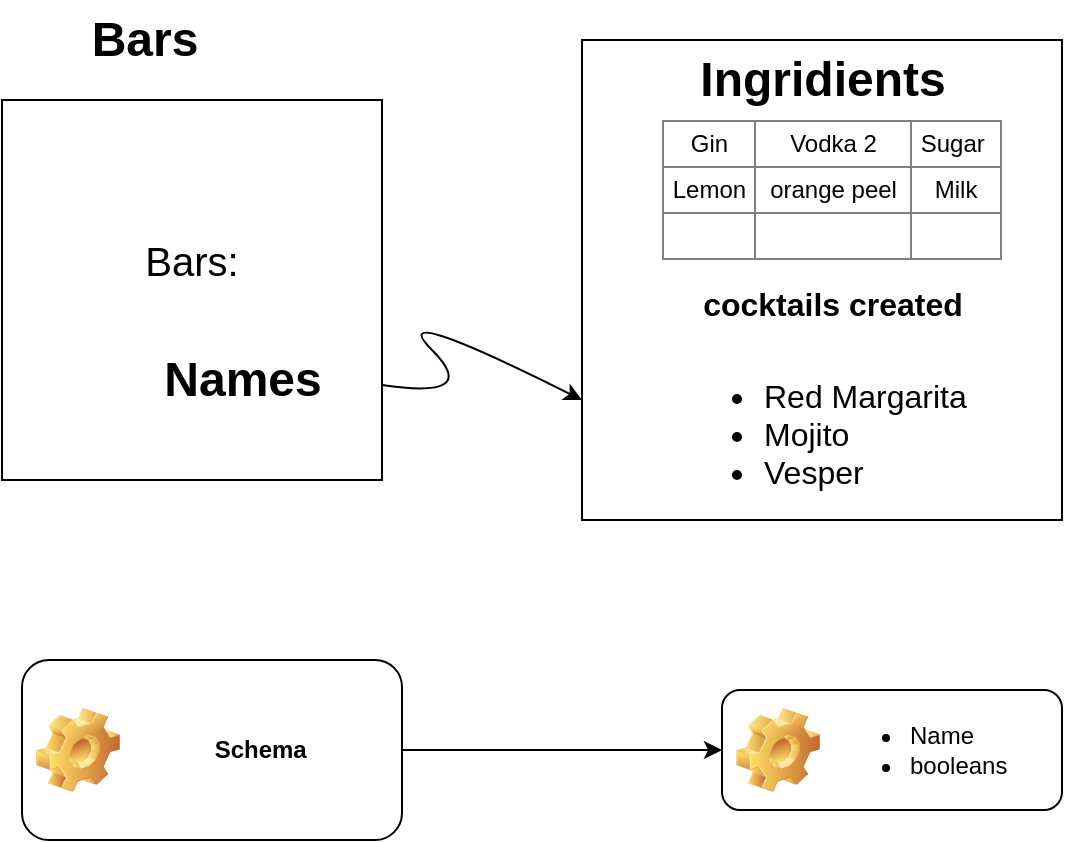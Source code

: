 <mxfile version="13.1.3">
    <diagram id="6hGFLwfOUW9BJ-s0fimq" name="Page-1">
        <mxGraphModel dx="671" dy="526" grid="1" gridSize="10" guides="1" tooltips="1" connect="1" arrows="1" fold="1" page="1" pageScale="1" pageWidth="827" pageHeight="1169" math="0" shadow="0">
            <root>
                <mxCell id="0"/>
                <mxCell id="1" parent="0"/>
                <mxCell id="2" value="&lt;font style=&quot;font-size: 20px&quot;&gt;Bars:&lt;/font&gt;&lt;br&gt;&lt;br&gt;&lt;br&gt;" style="whiteSpace=wrap;html=1;aspect=fixed;" vertex="1" parent="1">
                    <mxGeometry x="30" y="80" width="190" height="190" as="geometry"/>
                </mxCell>
                <mxCell id="3" value="" style="curved=1;endArrow=classic;html=1;exitX=1;exitY=0.75;exitDx=0;exitDy=0;entryX=0;entryY=0.75;entryDx=0;entryDy=0;" edge="1" parent="1" source="2" target="4">
                    <mxGeometry width="50" height="50" relative="1" as="geometry">
                        <mxPoint x="220" y="230" as="sourcePoint"/>
                        <mxPoint x="290" y="190" as="targetPoint"/>
                        <Array as="points">
                            <mxPoint x="270" y="230"/>
                            <mxPoint x="220" y="180"/>
                        </Array>
                    </mxGeometry>
                </mxCell>
                <mxCell id="4" value="" style="whiteSpace=wrap;html=1;aspect=fixed;" vertex="1" parent="1">
                    <mxGeometry x="320" y="50" width="240" height="240" as="geometry"/>
                </mxCell>
                <mxCell id="5" value="Bars" style="text;strokeColor=none;fillColor=none;html=1;fontSize=24;fontStyle=1;verticalAlign=middle;align=center;" vertex="1" parent="1">
                    <mxGeometry x="51" y="30" width="100" height="40" as="geometry"/>
                </mxCell>
                <mxCell id="6" value="&lt;table border=&quot;1&quot; width=&quot;100%&quot; style=&quot;width: 100% ; height: 100% ; border-collapse: collapse&quot;&gt;&lt;tbody&gt;&lt;tr&gt;&lt;td align=&quot;center&quot;&gt;Gin&lt;/td&gt;&lt;td align=&quot;center&quot;&gt;Vodka 2&lt;/td&gt;&lt;td align=&quot;center&quot;&gt;Sugar&amp;nbsp;&lt;/td&gt;&lt;/tr&gt;&lt;tr&gt;&lt;td align=&quot;center&quot;&gt;Lemon&lt;/td&gt;&lt;td align=&quot;center&quot;&gt;orange peel&lt;/td&gt;&lt;td align=&quot;center&quot;&gt;Milk&lt;br&gt;&lt;/td&gt;&lt;/tr&gt;&lt;tr&gt;&lt;td align=&quot;center&quot;&gt;&lt;br&gt;&lt;/td&gt;&lt;td align=&quot;center&quot;&gt;&lt;/td&gt;&lt;td align=&quot;center&quot;&gt;&lt;/td&gt;&lt;/tr&gt;&lt;/tbody&gt;&lt;/table&gt;" style="text;html=1;strokeColor=none;fillColor=none;overflow=fill;" vertex="1" parent="1">
                    <mxGeometry x="360" y="90" width="170" height="70" as="geometry"/>
                </mxCell>
                <mxCell id="7" value="Ingridients&lt;br&gt;" style="text;strokeColor=none;fillColor=none;html=1;fontSize=24;fontStyle=1;verticalAlign=middle;align=center;" vertex="1" parent="1">
                    <mxGeometry x="370" y="50" width="140" height="40" as="geometry"/>
                </mxCell>
                <mxCell id="8" value="&lt;font style=&quot;font-size: 16px&quot;&gt;cocktails created&lt;br&gt;&lt;/font&gt;" style="text;strokeColor=none;fillColor=none;html=1;fontSize=24;fontStyle=1;verticalAlign=middle;align=center;" vertex="1" parent="1">
                    <mxGeometry x="380" y="160" width="130" height="40" as="geometry"/>
                </mxCell>
                <mxCell id="9" value="Names" style="text;strokeColor=none;fillColor=none;html=1;fontSize=24;fontStyle=1;verticalAlign=middle;align=center;" vertex="1" parent="1">
                    <mxGeometry x="100" y="200" width="100" height="40" as="geometry"/>
                </mxCell>
                <mxCell id="11" value="&lt;ul style=&quot;font-size: 16px&quot;&gt;&lt;li&gt;Red Margarita&amp;nbsp;&lt;/li&gt;&lt;li&gt;Mojito&lt;/li&gt;&lt;li&gt;Vesper&lt;/li&gt;&lt;/ul&gt;" style="text;strokeColor=none;fillColor=none;html=1;whiteSpace=wrap;verticalAlign=middle;overflow=hidden;" vertex="1" parent="1">
                    <mxGeometry x="368.75" y="200" width="152.5" height="80" as="geometry"/>
                </mxCell>
                <mxCell id="15" style="edgeStyle=orthogonalEdgeStyle;rounded=0;orthogonalLoop=1;jettySize=auto;html=1;exitX=1;exitY=0.5;exitDx=0;exitDy=0;entryX=0;entryY=0.5;entryDx=0;entryDy=0;" edge="1" parent="1" source="13" target="17">
                    <mxGeometry relative="1" as="geometry">
                        <mxPoint x="280" y="395" as="targetPoint"/>
                    </mxGeometry>
                </mxCell>
                <mxCell id="13" value="Schema&amp;nbsp;" style="label;whiteSpace=wrap;html=1;image=img/clipart/Gear_128x128.png;align=center;" vertex="1" parent="1">
                    <mxGeometry x="40" y="360" width="190" height="90" as="geometry"/>
                </mxCell>
                <mxCell id="17" value="&lt;ul style=&quot;font-weight: 400&quot;&gt;&lt;li&gt;Name&lt;/li&gt;&lt;li&gt;booleans&lt;/li&gt;&lt;/ul&gt;" style="label;whiteSpace=wrap;html=1;image=img/clipart/Gear_128x128.png;comic=0;align=left;" vertex="1" parent="1">
                    <mxGeometry x="390" y="375" width="170" height="60" as="geometry"/>
                </mxCell>
            </root>
        </mxGraphModel>
    </diagram>
</mxfile>